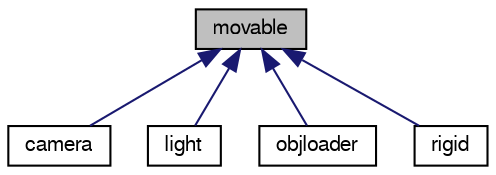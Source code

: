 digraph "movable"
{
 // LATEX_PDF_SIZE
  bgcolor="transparent";
  edge [fontname="FreeSans",fontsize="10",labelfontname="FreeSans",labelfontsize="10"];
  node [fontname="FreeSans",fontsize="10",shape=record];
  Node1 [label="movable",height=0.2,width=0.4,color="black", fillcolor="grey75", style="filled", fontcolor="black",tooltip="Mostly virtual class for any entity in the scene."];
  Node1 -> Node2 [dir="back",color="midnightblue",fontsize="10",style="solid",fontname="FreeSans"];
  Node2 [label="camera",height=0.2,width=0.4,color="black",URL="$a02528.html",tooltip="Hold location, orientation, and mode of the viewer."];
  Node1 -> Node3 [dir="back",color="midnightblue",fontsize="10",style="solid",fontname="FreeSans"];
  Node3 [label="light",height=0.2,width=0.4,color="black",URL="$a02532.html",tooltip="Simple light point source."];
  Node1 -> Node4 [dir="back",color="midnightblue",fontsize="10",style="solid",fontname="FreeSans"];
  Node4 [label="objloader",height=0.2,width=0.4,color="black",URL="$a02540.html",tooltip="Parse in .obj's."];
  Node1 -> Node5 [dir="back",color="midnightblue",fontsize="10",style="solid",fontname="FreeSans"];
  Node5 [label="rigid",height=0.2,width=0.4,color="black",URL="$a02544.html",tooltip="Hold rigid body data, use objloader to load obj's."];
}
